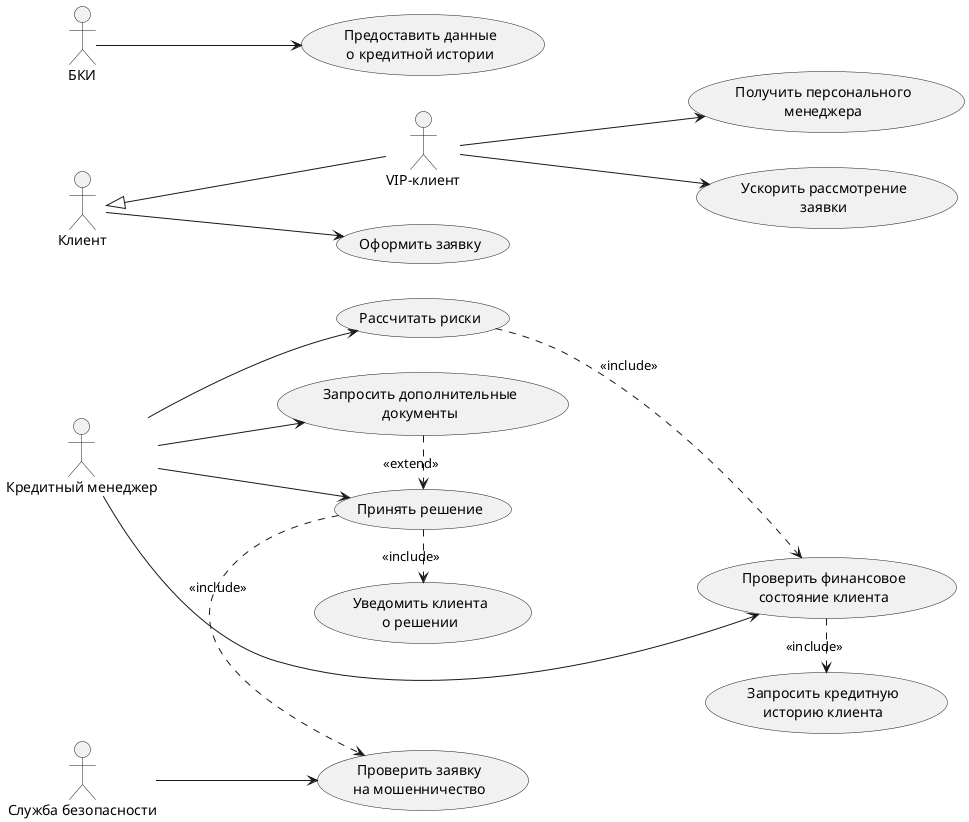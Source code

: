 @startuml

left to right direction
actor :Клиент: as client
actor :VIP-клиент: as vip
actor :Кредитный менеджер: as manager
actor :Служба безопасности: as security
actor :БКИ: as bki

usecase (Оформить заявку) as createApplication
usecase (Получить персонального\nменеджера) as getPersonalManager
usecase (Ускорить рассмотрение\nзаявки) as forceProcess

usecase (Рассчитать риски) as calculateRisk
usecase (Проверить финансовое\nсостояние клиента) as checkClient
usecase (Запросить кредитную\nисторию клиента) as requestClientLoanHistory
usecase (Принять решение) as makeDecision
usecase (Уведомить клиента\nо решении) as notifyClient
usecase (Запросить дополнительные\nдокументы) as requestAdditionalDocuments

usecase (Предоставить данные\nо кредитной истории) as returnClientLoanHistory

usecase (Проверить заявку\nна мошенничество) as checkForFraud

client <|-- vip
client --> createApplication
vip --> getPersonalManager
vip --> forceProcess

manager --> calculateRisk
manager --> makeDecision
manager --> requestAdditionalDocuments
requestAdditionalDocuments .> makeDecision : <<extend>>
calculateRisk .-> checkClient : <<include>>
checkClient .> requestClientLoanHistory : <<include>>
makeDecision .> notifyClient : <<include>>

manager --> checkClient
makeDecision .> checkForFraud : <<include>>

bki --> returnClientLoanHistory

security --> checkForFraud

@enduml